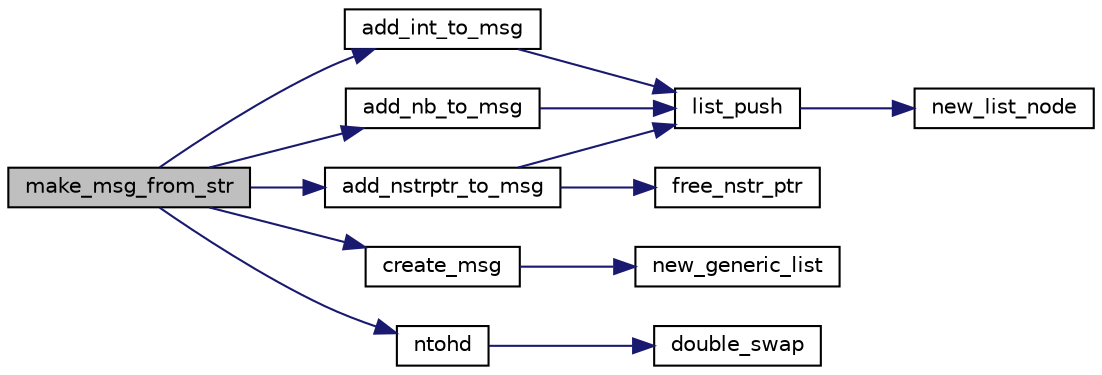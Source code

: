 digraph G
{
  edge [fontname="Helvetica",fontsize="10",labelfontname="Helvetica",labelfontsize="10"];
  node [fontname="Helvetica",fontsize="10",shape=record];
  rankdir=LR;
  Node1 [label="make_msg_from_str",height=0.2,width=0.4,color="black", fillcolor="grey75", style="filled" fontcolor="black"];
  Node1 -> Node2 [color="midnightblue",fontsize="10",style="solid",fontname="Helvetica"];
  Node2 [label="add_int_to_msg",height=0.2,width=0.4,color="black", fillcolor="white", style="filled",URL="$n__network__msg_8c.html#a7b4ccab1c57ae862807965312be589d1",tooltip="Add an int to the int list int the message."];
  Node2 -> Node3 [color="midnightblue",fontsize="10",style="solid",fontname="Helvetica"];
  Node3 [label="list_push",height=0.2,width=0.4,color="black", fillcolor="white", style="filled",URL="$n__list_8c.html#a4eab319289a83524639ee5e9f0441fdf",tooltip="Add a pointer to the end of the list."];
  Node3 -> Node4 [color="midnightblue",fontsize="10",style="solid",fontname="Helvetica"];
  Node4 [label="new_list_node",height=0.2,width=0.4,color="black", fillcolor="white", style="filled",URL="$n__list_8c.html#a678e828550efc8e64a836bb8c713c2f4",tooltip="Allocate a new node to link in a list."];
  Node1 -> Node5 [color="midnightblue",fontsize="10",style="solid",fontname="Helvetica"];
  Node5 [label="add_nb_to_msg",height=0.2,width=0.4,color="black", fillcolor="white", style="filled",URL="$n__network__msg_8c.html#ad2facb2bfbbcbf55093729b3774e2012",tooltip="Add an float to the message."];
  Node5 -> Node3 [color="midnightblue",fontsize="10",style="solid",fontname="Helvetica"];
  Node1 -> Node6 [color="midnightblue",fontsize="10",style="solid",fontname="Helvetica"];
  Node6 [label="add_nstrptr_to_msg",height=0.2,width=0.4,color="black", fillcolor="white", style="filled",URL="$n__network__msg_8c.html#a3e1d026b20fb056f93cb53dc9406c525",tooltip="Add a string to the string list in the message."];
  Node6 -> Node7 [color="midnightblue",fontsize="10",style="solid",fontname="Helvetica"];
  Node7 [label="free_nstr_ptr",height=0.2,width=0.4,color="black", fillcolor="white", style="filled",URL="$n__str_8c.html#a0a864a4ce4997389f2e5e2e16c51a30a",tooltip="Free a N_STR pointer structure."];
  Node6 -> Node3 [color="midnightblue",fontsize="10",style="solid",fontname="Helvetica"];
  Node1 -> Node8 [color="midnightblue",fontsize="10",style="solid",fontname="Helvetica"];
  Node8 [label="create_msg",height=0.2,width=0.4,color="black", fillcolor="white", style="filled",URL="$n__network__msg_8c.html#a1130831e347b191af20a31aadd359da0",tooltip="Create a NETW_MSG *object."];
  Node8 -> Node9 [color="midnightblue",fontsize="10",style="solid",fontname="Helvetica"];
  Node9 [label="new_generic_list",height=0.2,width=0.4,color="black", fillcolor="white", style="filled",URL="$n__list_8c.html#ada615e3b144e97bcff147dfe89f6fef6",tooltip="Initialiaze a generic list container to max_items pointers."];
  Node1 -> Node10 [color="midnightblue",fontsize="10",style="solid",fontname="Helvetica"];
  Node10 [label="ntohd",height=0.2,width=0.4,color="black", fillcolor="white", style="filled",URL="$n__network__msg_8c.html#aa5429ef624f787b381e652b619a37786",tooltip="If needed swap bytes for a double."];
  Node10 -> Node11 [color="midnightblue",fontsize="10",style="solid",fontname="Helvetica"];
  Node11 [label="double_swap",height=0.2,width=0.4,color="black", fillcolor="white", style="filled",URL="$n__network__msg_8c.html#ab8f5ef8f55ffaa0144a73a89f2ec8040",tooltip="Swap bytes endiannes for a double."];
}
